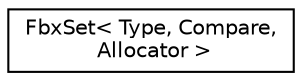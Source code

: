digraph "クラス階層図"
{
  edge [fontname="Helvetica",fontsize="10",labelfontname="Helvetica",labelfontsize="10"];
  node [fontname="Helvetica",fontsize="10",shape=record];
  rankdir="LR";
  Node0 [label="FbxSet\< Type, Compare,\l Allocator \>",height=0.2,width=0.4,color="black", fillcolor="white", style="filled",URL="$class_fbx_set.html"];
}
